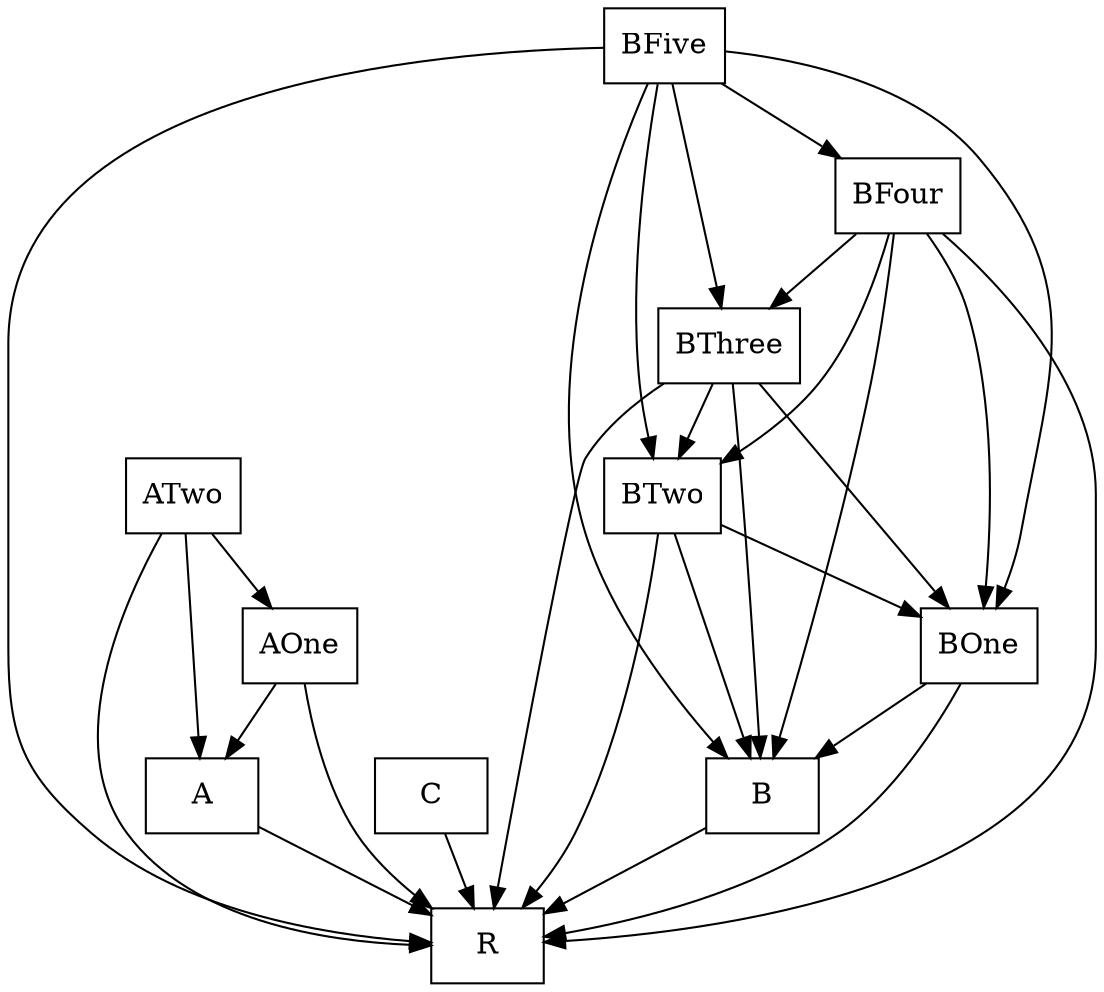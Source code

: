 digraph{
graph [rankdir=TB];
node [shape=box];
edge [arrowhead=normal];
0[label="BFive",]
1[label="ATwo",]
2[label="A",]
3[label="B",]
4[label="C",]
5[label="R",]
6[label="AOne",]
7[label="BOne",]
8[label="BTwo",]
9[label="BFour",]
10[label="BThree",]
0->3[label="",]
0->5[label="",]
0->7[label="",]
0->8[label="",]
0->9[label="",]
0->10[label="",]
1->2[label="",]
1->5[label="",]
1->6[label="",]
2->5[label="",]
3->5[label="",]
4->5[label="",]
6->2[label="",]
6->5[label="",]
7->3[label="",]
7->5[label="",]
8->3[label="",]
8->5[label="",]
8->7[label="",]
9->3[label="",]
9->5[label="",]
9->7[label="",]
9->8[label="",]
9->10[label="",]
10->3[label="",]
10->5[label="",]
10->7[label="",]
10->8[label="",]
}
